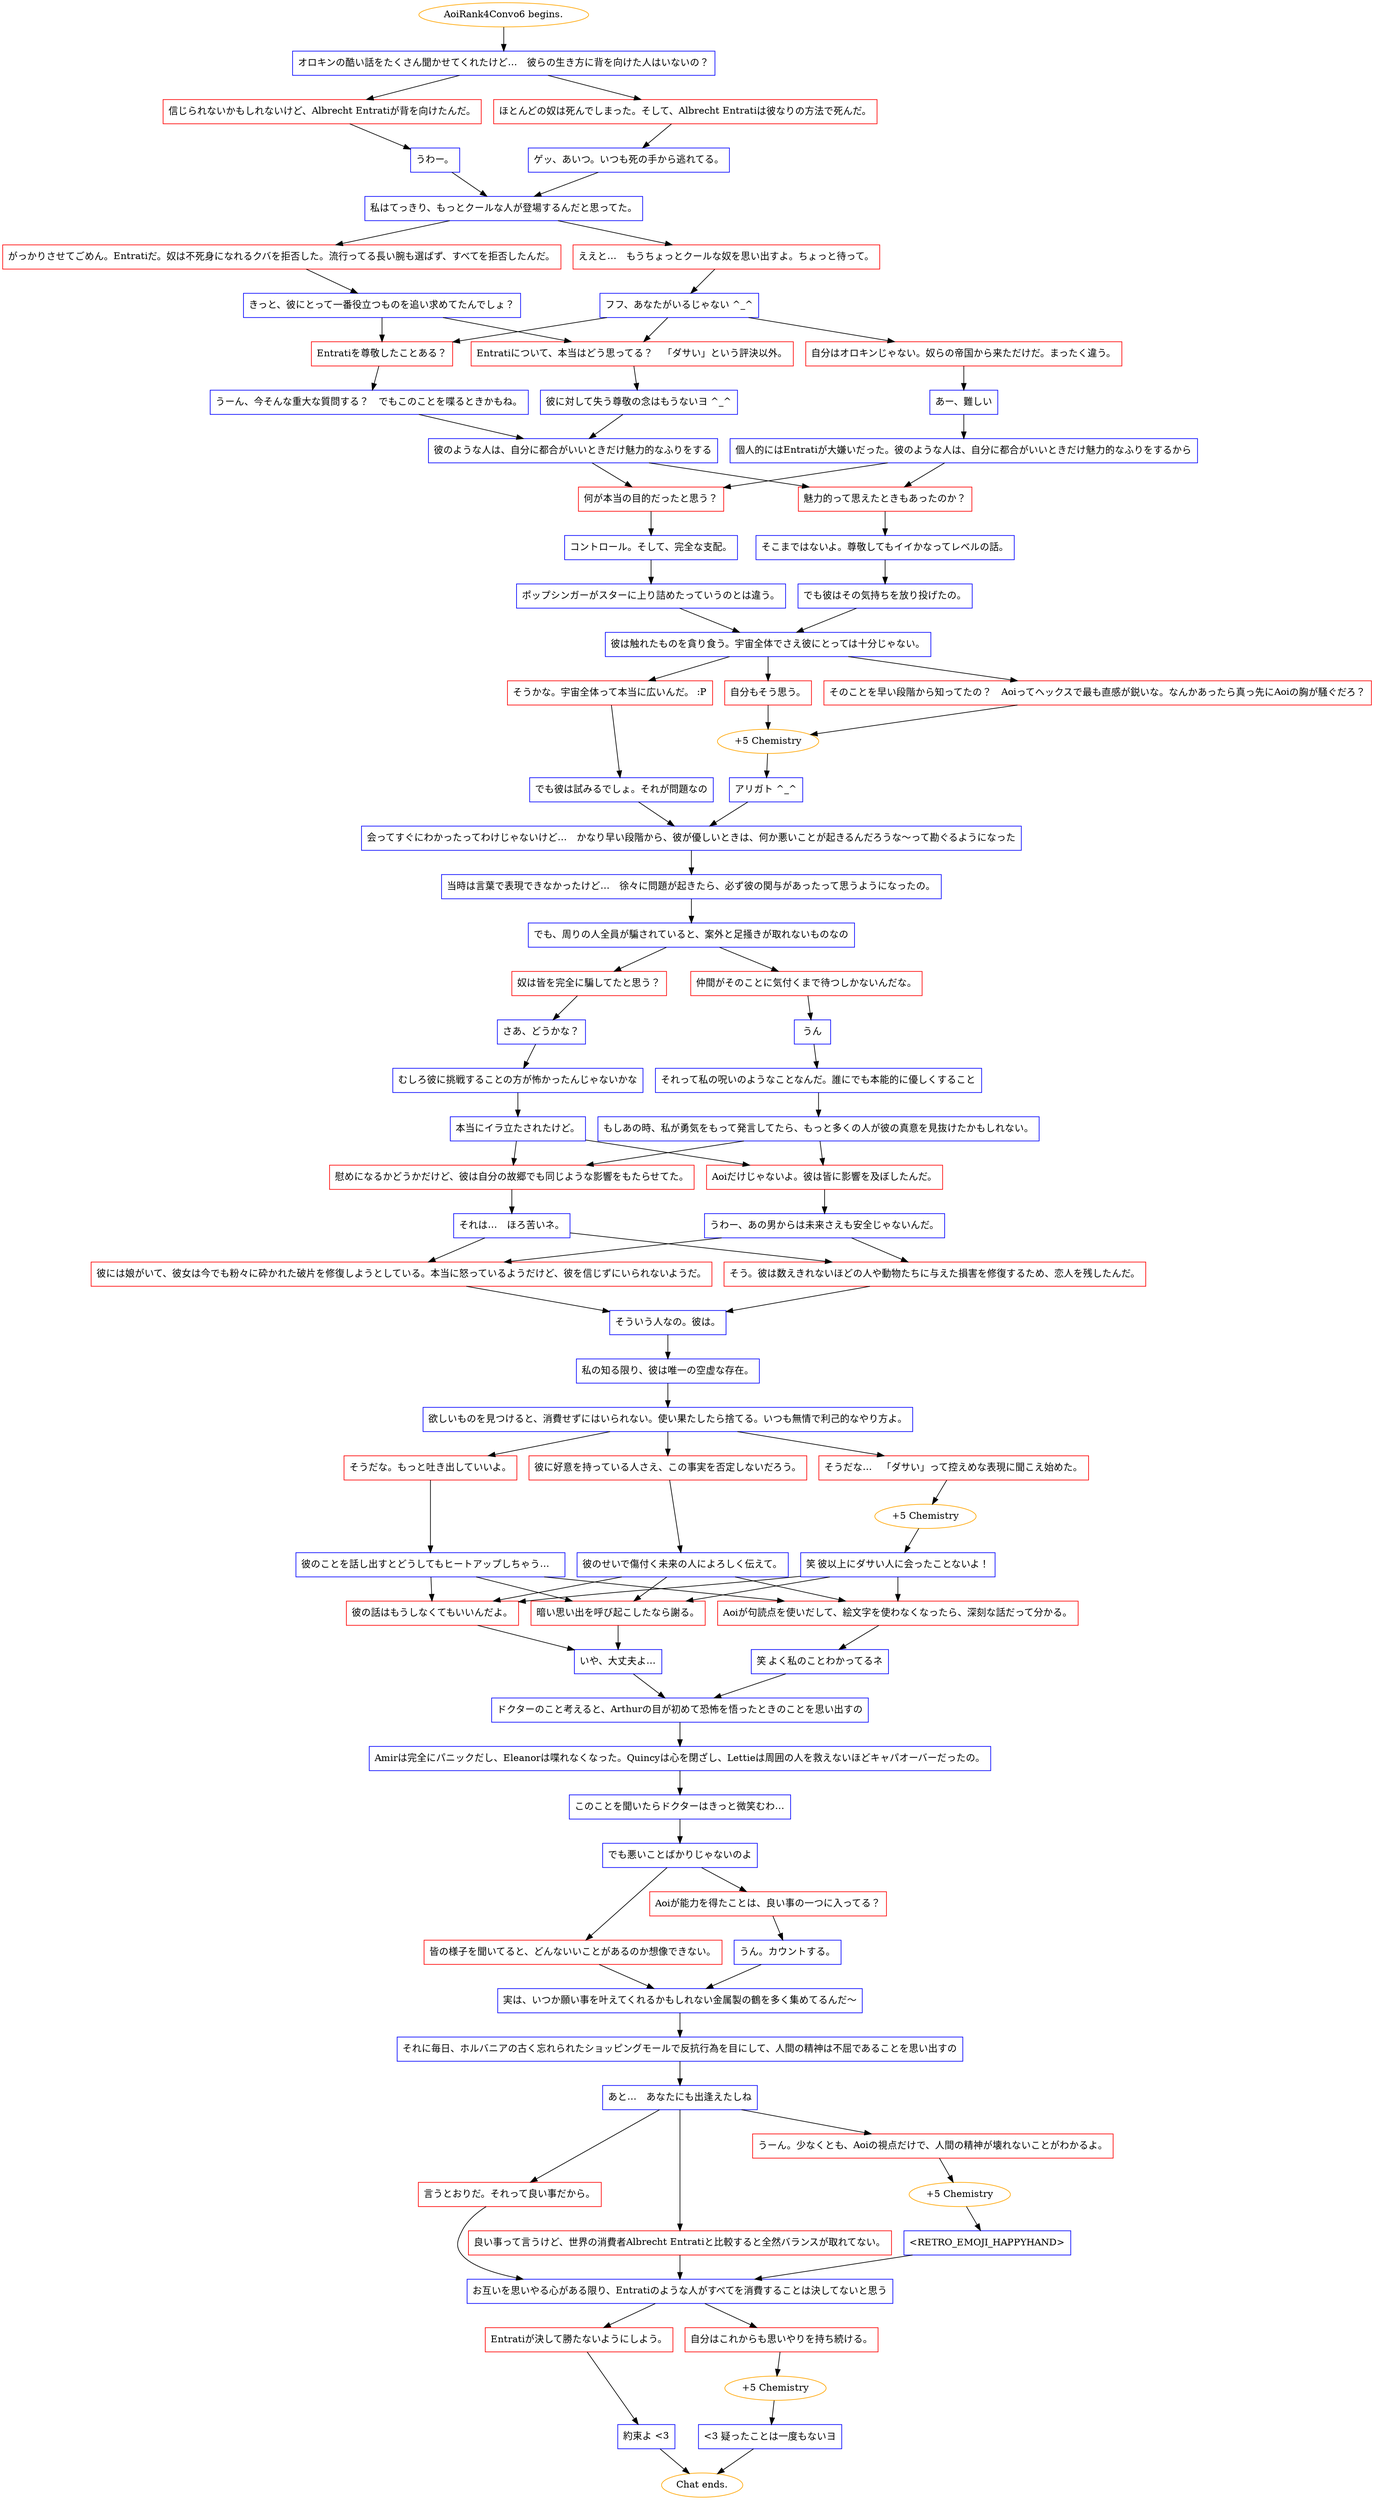 digraph {
	"AoiRank4Convo6 begins." [color=orange];
		"AoiRank4Convo6 begins." -> j629967167;
	j629967167 [label="オロキンの酷い話をたくさん聞かせてくれたけど…　彼らの生き方に背を向けた人はいないの？",shape=box,color=blue];
		j629967167 -> j2502519195;
		j629967167 -> j4121391272;
	j2502519195 [label="信じられないかもしれないけど、Albrecht Entratiが背を向けたんだ。",shape=box,color=red];
		j2502519195 -> j4088391245;
	j4121391272 [label="ほとんどの奴は死んでしまった。そして、Albrecht Entratiは彼なりの方法で死んだ。",shape=box,color=red];
		j4121391272 -> j3264497718;
	j4088391245 [label="うわー。",shape=box,color=blue];
		j4088391245 -> j577785116;
	j3264497718 [label="ゲッ、あいつ。いつも死の手から逃れてる。",shape=box,color=blue];
		j3264497718 -> j577785116;
	j577785116 [label="私はてっきり、もっとクールな人が登場するんだと思ってた。",shape=box,color=blue];
		j577785116 -> j4088110391;
		j577785116 -> j1074575243;
	j4088110391 [label="がっかりさせてごめん。Entratiだ。奴は不死身になれるクバを拒否した。流行ってる長い腕も選ばず、すべてを拒否したんだ。",shape=box,color=red];
		j4088110391 -> j1168828037;
	j1074575243 [label="ええと…　もうちょっとクールな奴を思い出すよ。ちょっと待って。",shape=box,color=red];
		j1074575243 -> j3832119427;
	j1168828037 [label="きっと、彼にとって一番役立つものを追い求めてたんでしょ？",shape=box,color=blue];
		j1168828037 -> j3787730667;
		j1168828037 -> j4004637265;
	j3832119427 [label="フフ、あなたがいるじゃない ^_^",shape=box,color=blue];
		j3832119427 -> j3787730667;
		j3832119427 -> j4004637265;
		j3832119427 -> j3955978030;
	j3787730667 [label="Entratiを尊敬したことある？",shape=box,color=red];
		j3787730667 -> j1697157736;
	j4004637265 [label="Entratiについて、本当はどう思ってる？　「ダサい」という評決以外。",shape=box,color=red];
		j4004637265 -> j4026180526;
	j3955978030 [label="自分はオロキンじゃない。奴らの帝国から来ただけだ。まったく違う。",shape=box,color=red];
		j3955978030 -> j38655116;
	j1697157736 [label="うーん、今そんな重大な質問する？　でもこのことを喋るときかもね。",shape=box,color=blue];
		j1697157736 -> j4136873073;
	j4026180526 [label="彼に対して失う尊敬の念はもうないヨ ^_^",shape=box,color=blue];
		j4026180526 -> j4136873073;
	j38655116 [label="あー、難しい",shape=box,color=blue];
		j38655116 -> j575857252;
	j4136873073 [label="彼のような人は、自分に都合がいいときだけ魅力的なふりをする",shape=box,color=blue];
		j4136873073 -> j2258899734;
		j4136873073 -> j3283023855;
	j575857252 [label="個人的にはEntratiが大嫌いだった。彼のような人は、自分に都合がいいときだけ魅力的なふりをするから",shape=box,color=blue];
		j575857252 -> j2258899734;
		j575857252 -> j3283023855;
	j2258899734 [label="何が本当の目的だったと思う？",shape=box,color=red];
		j2258899734 -> j3286172164;
	j3283023855 [label="魅力的って思えたときもあったのか？",shape=box,color=red];
		j3283023855 -> j639797650;
	j3286172164 [label="コントロール。そして、完全な支配。",shape=box,color=blue];
		j3286172164 -> j2246165819;
	j639797650 [label="そこまではないよ。尊敬してもイイかなってレベルの話。",shape=box,color=blue];
		j639797650 -> j2854156304;
	j2246165819 [label="ポップシンガーがスターに上り詰めたっていうのとは違う。",shape=box,color=blue];
		j2246165819 -> j4016486104;
	j2854156304 [label="でも彼はその気持ちを放り投げたの。",shape=box,color=blue];
		j2854156304 -> j4016486104;
	j4016486104 [label="彼は触れたものを貪り食う。宇宙全体でさえ彼にとっては十分じゃない。",shape=box,color=blue];
		j4016486104 -> j2363146491;
		j4016486104 -> j2831164683;
		j4016486104 -> j1516350265;
	j2363146491 [label="そのことを早い段階から知ってたの？　Aoiってヘックスで最も直感が鋭いな。なんかあったら真っ先にAoiの胸が騒ぐだろ？",shape=box,color=red];
		j2363146491 -> j238594711;
	j2831164683 [label="自分もそう思う。",shape=box,color=red];
		j2831164683 -> j238594711;
	j1516350265 [label="そうかな。宇宙全体って本当に広いんだ。 :P",shape=box,color=red];
		j1516350265 -> j3444612022;
	j238594711 [label="+5 Chemistry",color=orange];
		j238594711 -> j5247523;
	j3444612022 [label="でも彼は試みるでしょ。それが問題なの",shape=box,color=blue];
		j3444612022 -> j2201901640;
	j5247523 [label="アリガト ^_^",shape=box,color=blue];
		j5247523 -> j2201901640;
	j2201901640 [label="会ってすぐにわかったってわけじゃないけど…　かなり早い段階から、彼が優しいときは、何か悪いことが起きるんだろうな～って勘ぐるようになった",shape=box,color=blue];
		j2201901640 -> j4250042916;
	j4250042916 [label="当時は言葉で表現できなかったけど…　徐々に問題が起きたら、必ず彼の関与があったって思うようになったの。",shape=box,color=blue];
		j4250042916 -> j433065509;
	j433065509 [label="でも、周りの人全員が騙されていると、案外と足掻きが取れないものなの",shape=box,color=blue];
		j433065509 -> j1812304272;
		j433065509 -> j778785623;
	j1812304272 [label="奴は皆を完全に騙してたと思う？",shape=box,color=red];
		j1812304272 -> j532705132;
	j778785623 [label="仲間がそのことに気付くまで待つしかないんだな。",shape=box,color=red];
		j778785623 -> j3664608738;
	j532705132 [label="さあ、どうかな？",shape=box,color=blue];
		j532705132 -> j122627287;
	j3664608738 [label="うん",shape=box,color=blue];
		j3664608738 -> j3284455255;
	j122627287 [label="むしろ彼に挑戦することの方が怖かったんじゃないかな",shape=box,color=blue];
		j122627287 -> j874555040;
	j3284455255 [label="それって私の呪いのようなことなんだ。誰にでも本能的に優しくすること",shape=box,color=blue];
		j3284455255 -> j4188620660;
	j874555040 [label="本当にイラ立たされたけど。",shape=box,color=blue];
		j874555040 -> j954910028;
		j874555040 -> j3322640184;
	j4188620660 [label="もしあの時、私が勇気をもって発言してたら、もっと多くの人が彼の真意を見抜けたかもしれない。",shape=box,color=blue];
		j4188620660 -> j954910028;
		j4188620660 -> j3322640184;
	j954910028 [label="慰めになるかどうかだけど、彼は自分の故郷でも同じような影響をもたらせてた。",shape=box,color=red];
		j954910028 -> j2911642074;
	j3322640184 [label="Aoiだけじゃないよ。彼は皆に影響を及ぼしたんだ。",shape=box,color=red];
		j3322640184 -> j1770812261;
	j2911642074 [label="それは…　ほろ苦いネ。",shape=box,color=blue];
		j2911642074 -> j3597259859;
		j2911642074 -> j112794222;
	j1770812261 [label="うわー、あの男からは未来さえも安全じゃないんだ。",shape=box,color=blue];
		j1770812261 -> j3597259859;
		j1770812261 -> j112794222;
	j3597259859 [label="彼には娘がいて、彼女は今でも粉々に砕かれた破片を修復しようとしている。本当に怒っているようだけど、彼を信じずにいられないようだ。",shape=box,color=red];
		j3597259859 -> j2100332985;
	j112794222 [label="そう。彼は数えきれないほどの人や動物たちに与えた損害を修復するため、恋人を残したんだ。",shape=box,color=red];
		j112794222 -> j2100332985;
	j2100332985 [label="そういう人なの。彼は。",shape=box,color=blue];
		j2100332985 -> j2185858690;
	j2185858690 [label="私の知る限り、彼は唯一の空虚な存在。",shape=box,color=blue];
		j2185858690 -> j44464440;
	j44464440 [label="欲しいものを見つけると、消費せずにはいられない。使い果たしたら捨てる。いつも無情で利己的なやり方よ。",shape=box,color=blue];
		j44464440 -> j2072478046;
		j44464440 -> j3565298721;
		j44464440 -> j3323082410;
	j2072478046 [label="そうだな…　「ダサい」って控えめな表現に聞こえ始めた。",shape=box,color=red];
		j2072478046 -> j2348882727;
	j3565298721 [label="そうだな。もっと吐き出していいよ。",shape=box,color=red];
		j3565298721 -> j951493307;
	j3323082410 [label="彼に好意を持っている人さえ、この事実を否定しないだろう。",shape=box,color=red];
		j3323082410 -> j4077868311;
	j2348882727 [label="+5 Chemistry",color=orange];
		j2348882727 -> j3851219126;
	j951493307 [label="彼のことを話し出すとどうしてもヒートアップしちゃう…　",shape=box,color=blue];
		j951493307 -> j71842101;
		j951493307 -> j3373324558;
		j951493307 -> j1049868850;
	j4077868311 [label="彼のせいで傷付く未来の人によろしく伝えて。",shape=box,color=blue];
		j4077868311 -> j71842101;
		j4077868311 -> j3373324558;
		j4077868311 -> j1049868850;
	j3851219126 [label="笑 彼以上にダサい人に会ったことないよ！",shape=box,color=blue];
		j3851219126 -> j71842101;
		j3851219126 -> j3373324558;
		j3851219126 -> j1049868850;
	j71842101 [label="暗い思い出を呼び起こしたなら謝る。",shape=box,color=red];
		j71842101 -> j1450512951;
	j3373324558 [label="彼の話はもうしなくてもいいんだよ。",shape=box,color=red];
		j3373324558 -> j1450512951;
	j1049868850 [label="Aoiが句読点を使いだして、絵文字を使わなくなったら、深刻な話だって分かる。",shape=box,color=red];
		j1049868850 -> j3890958038;
	j1450512951 [label="いや、大丈夫よ…",shape=box,color=blue];
		j1450512951 -> j3195224082;
	j3890958038 [label="笑 よく私のことわかってるネ",shape=box,color=blue];
		j3890958038 -> j3195224082;
	j3195224082 [label="ドクターのこと考えると、Arthurの目が初めて恐怖を悟ったときのことを思い出すの",shape=box,color=blue];
		j3195224082 -> j3295652566;
	j3295652566 [label="Amirは完全にパニックだし、Eleanorは喋れなくなった。Quincyは心を閉ざし、Lettieは周囲の人を救えないほどキャパオーバーだったの。",shape=box,color=blue];
		j3295652566 -> j951633611;
	j951633611 [label="このことを聞いたらドクターはきっと微笑むわ…",shape=box,color=blue];
		j951633611 -> j1755144761;
	j1755144761 [label="でも悪いことばかりじゃないのよ",shape=box,color=blue];
		j1755144761 -> j516330792;
		j1755144761 -> j227513765;
	j516330792 [label="皆の様子を聞いてると、どんないいことがあるのか想像できない。",shape=box,color=red];
		j516330792 -> j4107044754;
	j227513765 [label="Aoiが能力を得たことは、良い事の一つに入ってる？",shape=box,color=red];
		j227513765 -> j2397700763;
	j4107044754 [label="実は、いつか願い事を叶えてくれるかもしれない金属製の鶴を多く集めてるんだ～",shape=box,color=blue];
		j4107044754 -> j3353644671;
	j2397700763 [label="うん。カウントする。",shape=box,color=blue];
		j2397700763 -> j4107044754;
	j3353644671 [label="それに毎日、ホルバニアの古く忘れられたショッピングモールで反抗行為を目にして、人間の精神は不屈であることを思い出すの",shape=box,color=blue];
		j3353644671 -> j309352972;
	j309352972 [label="あと…　あなたにも出逢えたしね",shape=box,color=blue];
		j309352972 -> j2179638830;
		j309352972 -> j3403739123;
		j309352972 -> j832150978;
	j2179638830 [label="うーん。少なくとも、Aoiの視点だけで、人間の精神が壊れないことがわかるよ。",shape=box,color=red];
		j2179638830 -> j1050095383;
	j3403739123 [label="言うとおりだ。それって良い事だから。",shape=box,color=red];
		j3403739123 -> j2428801264;
	j832150978 [label="良い事って言うけど、世界の消費者Albrecht Entratiと比較すると全然バランスが取れてない。",shape=box,color=red];
		j832150978 -> j2428801264;
	j1050095383 [label="+5 Chemistry",color=orange];
		j1050095383 -> j1901600815;
	j2428801264 [label="お互いを思いやる心がある限り、Entratiのような人がすべてを消費することは決してないと思う",shape=box,color=blue];
		j2428801264 -> j2571782889;
		j2428801264 -> j3466976709;
	j1901600815 [label="<RETRO_EMOJI_HAPPYHAND>",shape=box,color=blue];
		j1901600815 -> j2428801264;
	j2571782889 [label="Entratiが決して勝たないようにしよう。",shape=box,color=red];
		j2571782889 -> j721653911;
	j3466976709 [label="自分はこれからも思いやりを持ち続ける。",shape=box,color=red];
		j3466976709 -> j693577370;
	j721653911 [label="約束よ <3",shape=box,color=blue];
		j721653911 -> "Chat ends.";
	j693577370 [label="+5 Chemistry",color=orange];
		j693577370 -> j3088716456;
	"Chat ends." [color=orange];
	j3088716456 [label="<3 疑ったことは一度もないヨ",shape=box,color=blue];
		j3088716456 -> "Chat ends.";
}